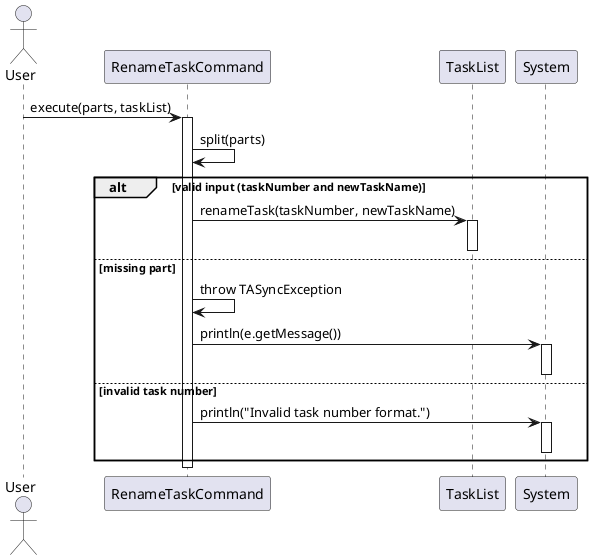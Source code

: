 @startuml
'https://plantuml.com/sequence-diagram

actor User

participant "RenameTaskCommand" as RenameCmd
participant "TaskList" as TaskList
participant "System" as Console

User -> RenameCmd : execute(parts, taskList)
activate RenameCmd

RenameCmd -> RenameCmd : split(parts)

alt valid input (taskNumber and newTaskName)
    RenameCmd -> TaskList : renameTask(taskNumber, newTaskName)
    activate TaskList
    deactivate TaskList
else missing part
    RenameCmd -> RenameCmd : throw TASyncException
    RenameCmd -> Console : println(e.getMessage())
    activate Console
    deactivate Console
else invalid task number
    RenameCmd -> Console : println("Invalid task number format.")
    activate Console
    deactivate Console
end

deactivate RenameCmd
@enduml